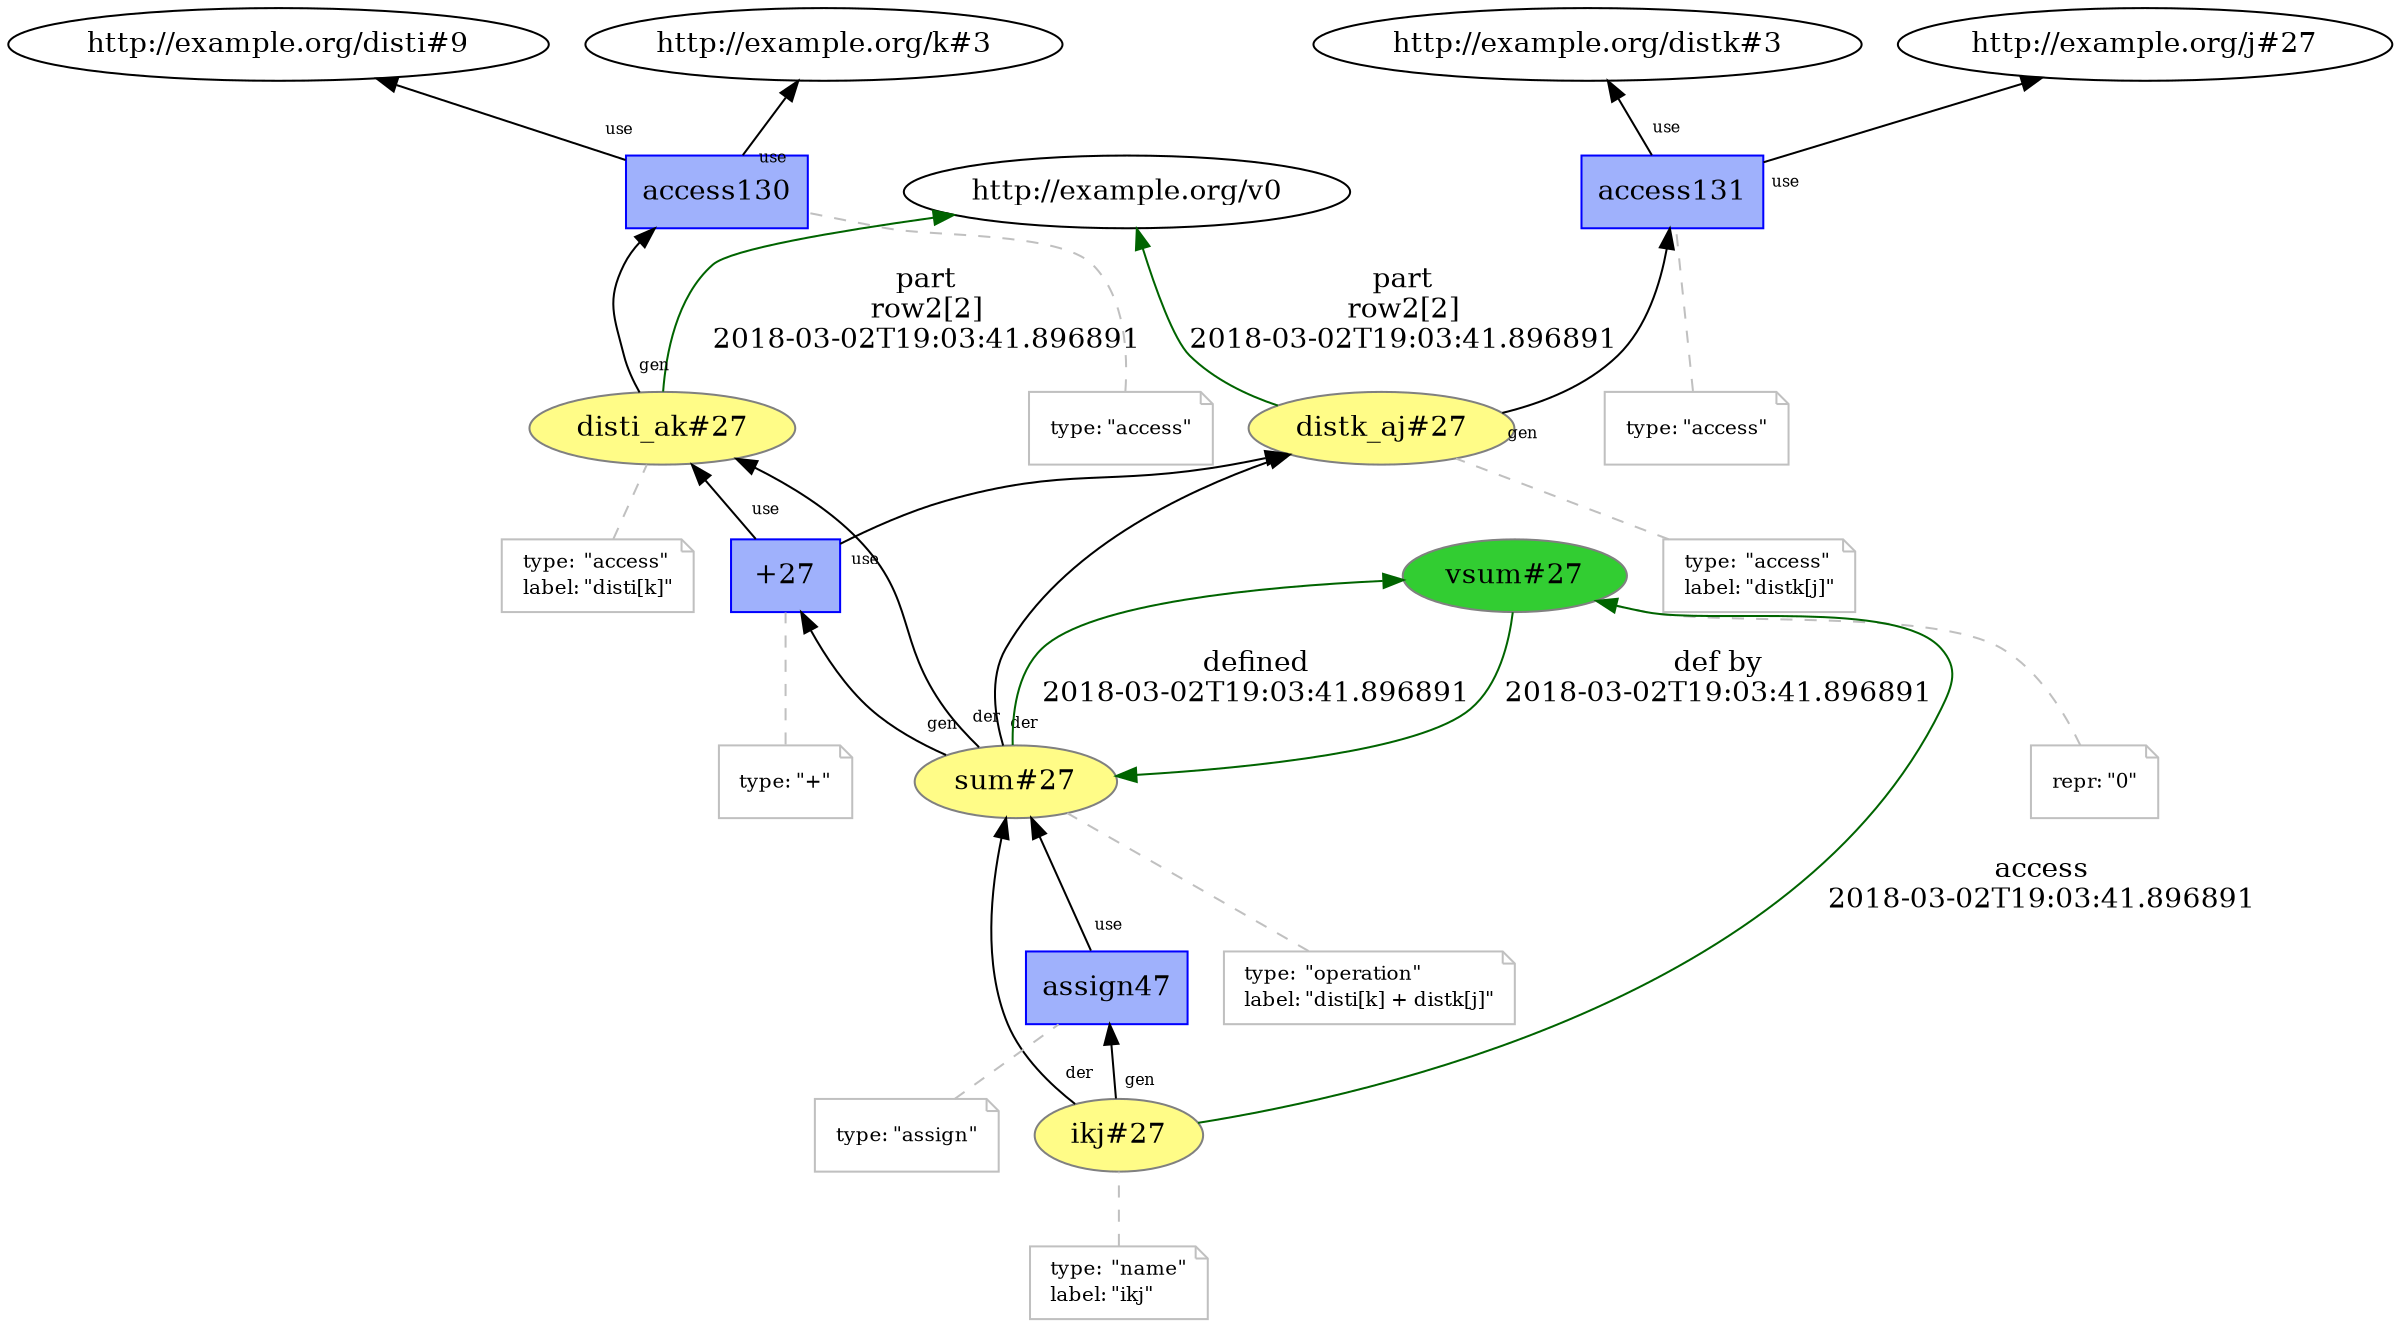 digraph "PROV" { size="16,12"; rankdir="BT";
"http://example.org/disti_ak#27" [fillcolor="#FFFC87",color="#808080",style="filled",label="disti_ak#27",URL="http://example.org/disti_ak#27"]
"-attrs0" [color="gray",shape="note",fontsize="10",fontcolor="black",label=<<TABLE cellpadding="0" border="0">
	<TR>
	    <TD align="left">type:</TD>
	    <TD align="left">&quot;access&quot;</TD>
	</TR>
	<TR>
	    <TD align="left">label:</TD>
	    <TD align="left">&quot;disti[k]&quot;</TD>
	</TR>
</TABLE>>]
"-attrs0" -> "http://example.org/disti_ak#27" [color="gray",style="dashed",arrowhead="none"]
"http://example.org/disti_ak#27" -> "http://example.org/v0" [labelfontsize="8",labeldistance="1.5",color="darkgreen",labelangle="60.0",rotation="20",label="part
row2[2]
2018-03-02T19:03:41.896891"]
"http://example.org/access130" [fillcolor="#9FB1FC",color="#0000FF",shape="polygon",sides="4",style="filled",label="access130",URL="http://example.org/access130"]
"-attrs1" [color="gray",shape="note",fontsize="10",fontcolor="black",label=<<TABLE cellpadding="0" border="0">
	<TR>
	    <TD align="left">type:</TD>
	    <TD align="left">&quot;access&quot;</TD>
	</TR>
</TABLE>>]
"-attrs1" -> "http://example.org/access130" [color="gray",style="dashed",arrowhead="none"]
"http://example.org/access130" -> "http://example.org/disti#9" [labelfontsize="8",labeldistance="1.5",labelangle="60.0",rotation="20",taillabel="use"]
"http://example.org/access130" -> "http://example.org/k#3" [labelfontsize="8",labeldistance="1.5",labelangle="60.0",rotation="20",taillabel="use"]
"http://example.org/disti_ak#27" -> "http://example.org/access130" [labelfontsize="8",labeldistance="1.5",labelangle="60.0",rotation="20",taillabel="gen"]
"http://example.org/distk_aj#27" [fillcolor="#FFFC87",color="#808080",style="filled",label="distk_aj#27",URL="http://example.org/distk_aj#27"]
"-attrs2" [color="gray",shape="note",fontsize="10",fontcolor="black",label=<<TABLE cellpadding="0" border="0">
	<TR>
	    <TD align="left">type:</TD>
	    <TD align="left">&quot;access&quot;</TD>
	</TR>
	<TR>
	    <TD align="left">label:</TD>
	    <TD align="left">&quot;distk[j]&quot;</TD>
	</TR>
</TABLE>>]
"-attrs2" -> "http://example.org/distk_aj#27" [color="gray",style="dashed",arrowhead="none"]
"http://example.org/distk_aj#27" -> "http://example.org/v0" [labelfontsize="8",labeldistance="1.5",color="darkgreen",labelangle="60.0",rotation="20",label="part
row2[2]
2018-03-02T19:03:41.896891"]
"http://example.org/access131" [fillcolor="#9FB1FC",color="#0000FF",shape="polygon",sides="4",style="filled",label="access131",URL="http://example.org/access131"]
"-attrs3" [color="gray",shape="note",fontsize="10",fontcolor="black",label=<<TABLE cellpadding="0" border="0">
	<TR>
	    <TD align="left">type:</TD>
	    <TD align="left">&quot;access&quot;</TD>
	</TR>
</TABLE>>]
"-attrs3" -> "http://example.org/access131" [color="gray",style="dashed",arrowhead="none"]
"http://example.org/access131" -> "http://example.org/distk#3" [labelfontsize="8",labeldistance="1.5",labelangle="60.0",rotation="20",taillabel="use"]
"http://example.org/access131" -> "http://example.org/j#27" [labelfontsize="8",labeldistance="1.5",labelangle="60.0",rotation="20",taillabel="use"]
"http://example.org/distk_aj#27" -> "http://example.org/access131" [labelfontsize="8",labeldistance="1.5",labelangle="60.0",rotation="20",taillabel="gen"]
"http://example.org/sum#27" [fillcolor="#FFFC87",color="#808080",style="filled",label="sum#27",URL="http://example.org/sum#27"]
"-attrs4" [color="gray",shape="note",fontsize="10",fontcolor="black",label=<<TABLE cellpadding="0" border="0">
	<TR>
	    <TD align="left">type:</TD>
	    <TD align="left">&quot;operation&quot;</TD>
	</TR>
	<TR>
	    <TD align="left">label:</TD>
	    <TD align="left">&quot;disti[k] + distk[j]&quot;</TD>
	</TR>
</TABLE>>]
"-attrs4" -> "http://example.org/sum#27" [color="gray",style="dashed",arrowhead="none"]
"http://example.org/vsum#27" [fillcolor="#32CD32",color="#808080",style="filled",label="vsum#27",URL="http://example.org/vsum#27"]
"-attrs5" [color="gray",shape="note",fontsize="10",fontcolor="black",label=<<TABLE cellpadding="0" border="0">
	<TR>
	    <TD align="left">repr:</TD>
	    <TD align="left">&quot;0&quot;</TD>
	</TR>
</TABLE>>]
"-attrs5" -> "http://example.org/vsum#27" [color="gray",style="dashed",arrowhead="none"]
"http://example.org/sum#27" -> "http://example.org/vsum#27" [labelfontsize="8",labeldistance="1.5",color="darkgreen",labelangle="60.0",rotation="20",label="defined
2018-03-02T19:03:41.896891"]
"http://example.org/vsum#27" -> "http://example.org/sum#27" [labelfontsize="8",labeldistance="1.5",color="darkgreen",labelangle="60.0",rotation="20",label="def by
2018-03-02T19:03:41.896891"]
"http://example.org/+27" [fillcolor="#9FB1FC",color="#0000FF",shape="polygon",sides="4",style="filled",label="+27",URL="http://example.org/+27"]
"-attrs6" [color="gray",shape="note",fontsize="10",fontcolor="black",label=<<TABLE cellpadding="0" border="0">
	<TR>
	    <TD align="left">type:</TD>
	    <TD align="left">&quot;+&quot;</TD>
	</TR>
</TABLE>>]
"-attrs6" -> "http://example.org/+27" [color="gray",style="dashed",arrowhead="none"]
"http://example.org/+27" -> "http://example.org/disti_ak#27" [labelfontsize="8",labeldistance="1.5",labelangle="60.0",rotation="20",taillabel="use"]
"http://example.org/sum#27" -> "http://example.org/disti_ak#27" [labelfontsize="8",labeldistance="1.5",labelangle="60.0",rotation="20",taillabel="der"]
"http://example.org/+27" -> "http://example.org/distk_aj#27" [labelfontsize="8",labeldistance="1.5",labelangle="60.0",rotation="20",taillabel="use"]
"http://example.org/sum#27" -> "http://example.org/distk_aj#27" [labelfontsize="8",labeldistance="1.5",labelangle="60.0",rotation="20",taillabel="der"]
"http://example.org/sum#27" -> "http://example.org/+27" [labelfontsize="8",labeldistance="1.5",labelangle="60.0",rotation="20",taillabel="gen"]
"http://example.org/ikj#27" [fillcolor="#FFFC87",color="#808080",style="filled",label="ikj#27",URL="http://example.org/ikj#27"]
"-attrs7" [color="gray",shape="note",fontsize="10",fontcolor="black",label=<<TABLE cellpadding="0" border="0">
	<TR>
	    <TD align="left">type:</TD>
	    <TD align="left">&quot;name&quot;</TD>
	</TR>
	<TR>
	    <TD align="left">label:</TD>
	    <TD align="left">&quot;ikj&quot;</TD>
	</TR>
</TABLE>>]
"-attrs7" -> "http://example.org/ikj#27" [color="gray",style="dashed",arrowhead="none"]
"http://example.org/ikj#27" -> "http://example.org/vsum#27" [labelfontsize="8",labeldistance="1.5",color="darkgreen",labelangle="60.0",rotation="20",label="access
2018-03-02T19:03:41.896891"]
"http://example.org/assign47" [fillcolor="#9FB1FC",color="#0000FF",shape="polygon",sides="4",style="filled",label="assign47",URL="http://example.org/assign47"]
"-attrs8" [color="gray",shape="note",fontsize="10",fontcolor="black",label=<<TABLE cellpadding="0" border="0">
	<TR>
	    <TD align="left">type:</TD>
	    <TD align="left">&quot;assign&quot;</TD>
	</TR>
</TABLE>>]
"-attrs8" -> "http://example.org/assign47" [color="gray",style="dashed",arrowhead="none"]
"http://example.org/assign47" -> "http://example.org/sum#27" [labelfontsize="8",labeldistance="1.5",labelangle="60.0",rotation="20",taillabel="use"]
"http://example.org/ikj#27" -> "http://example.org/sum#27" [labelfontsize="8",labeldistance="1.5",labelangle="60.0",rotation="20",taillabel="der"]
"http://example.org/ikj#27" -> "http://example.org/assign47" [labelfontsize="8",labeldistance="1.5",labelangle="60.0",rotation="20",taillabel="gen"]
}